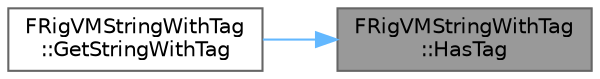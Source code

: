 digraph "FRigVMStringWithTag::HasTag"
{
 // INTERACTIVE_SVG=YES
 // LATEX_PDF_SIZE
  bgcolor="transparent";
  edge [fontname=Helvetica,fontsize=10,labelfontname=Helvetica,labelfontsize=10];
  node [fontname=Helvetica,fontsize=10,shape=box,height=0.2,width=0.4];
  rankdir="RL";
  Node1 [id="Node000001",label="FRigVMStringWithTag\l::HasTag",height=0.2,width=0.4,color="gray40", fillcolor="grey60", style="filled", fontcolor="black",tooltip=" "];
  Node1 -> Node2 [id="edge1_Node000001_Node000002",dir="back",color="steelblue1",style="solid",tooltip=" "];
  Node2 [id="Node000002",label="FRigVMStringWithTag\l::GetStringWithTag",height=0.2,width=0.4,color="grey40", fillcolor="white", style="filled",URL="$d6/d4e/structFRigVMStringWithTag.html#a2adcbe21e4dd967340ffbd8be57fb92a",tooltip=" "];
}
